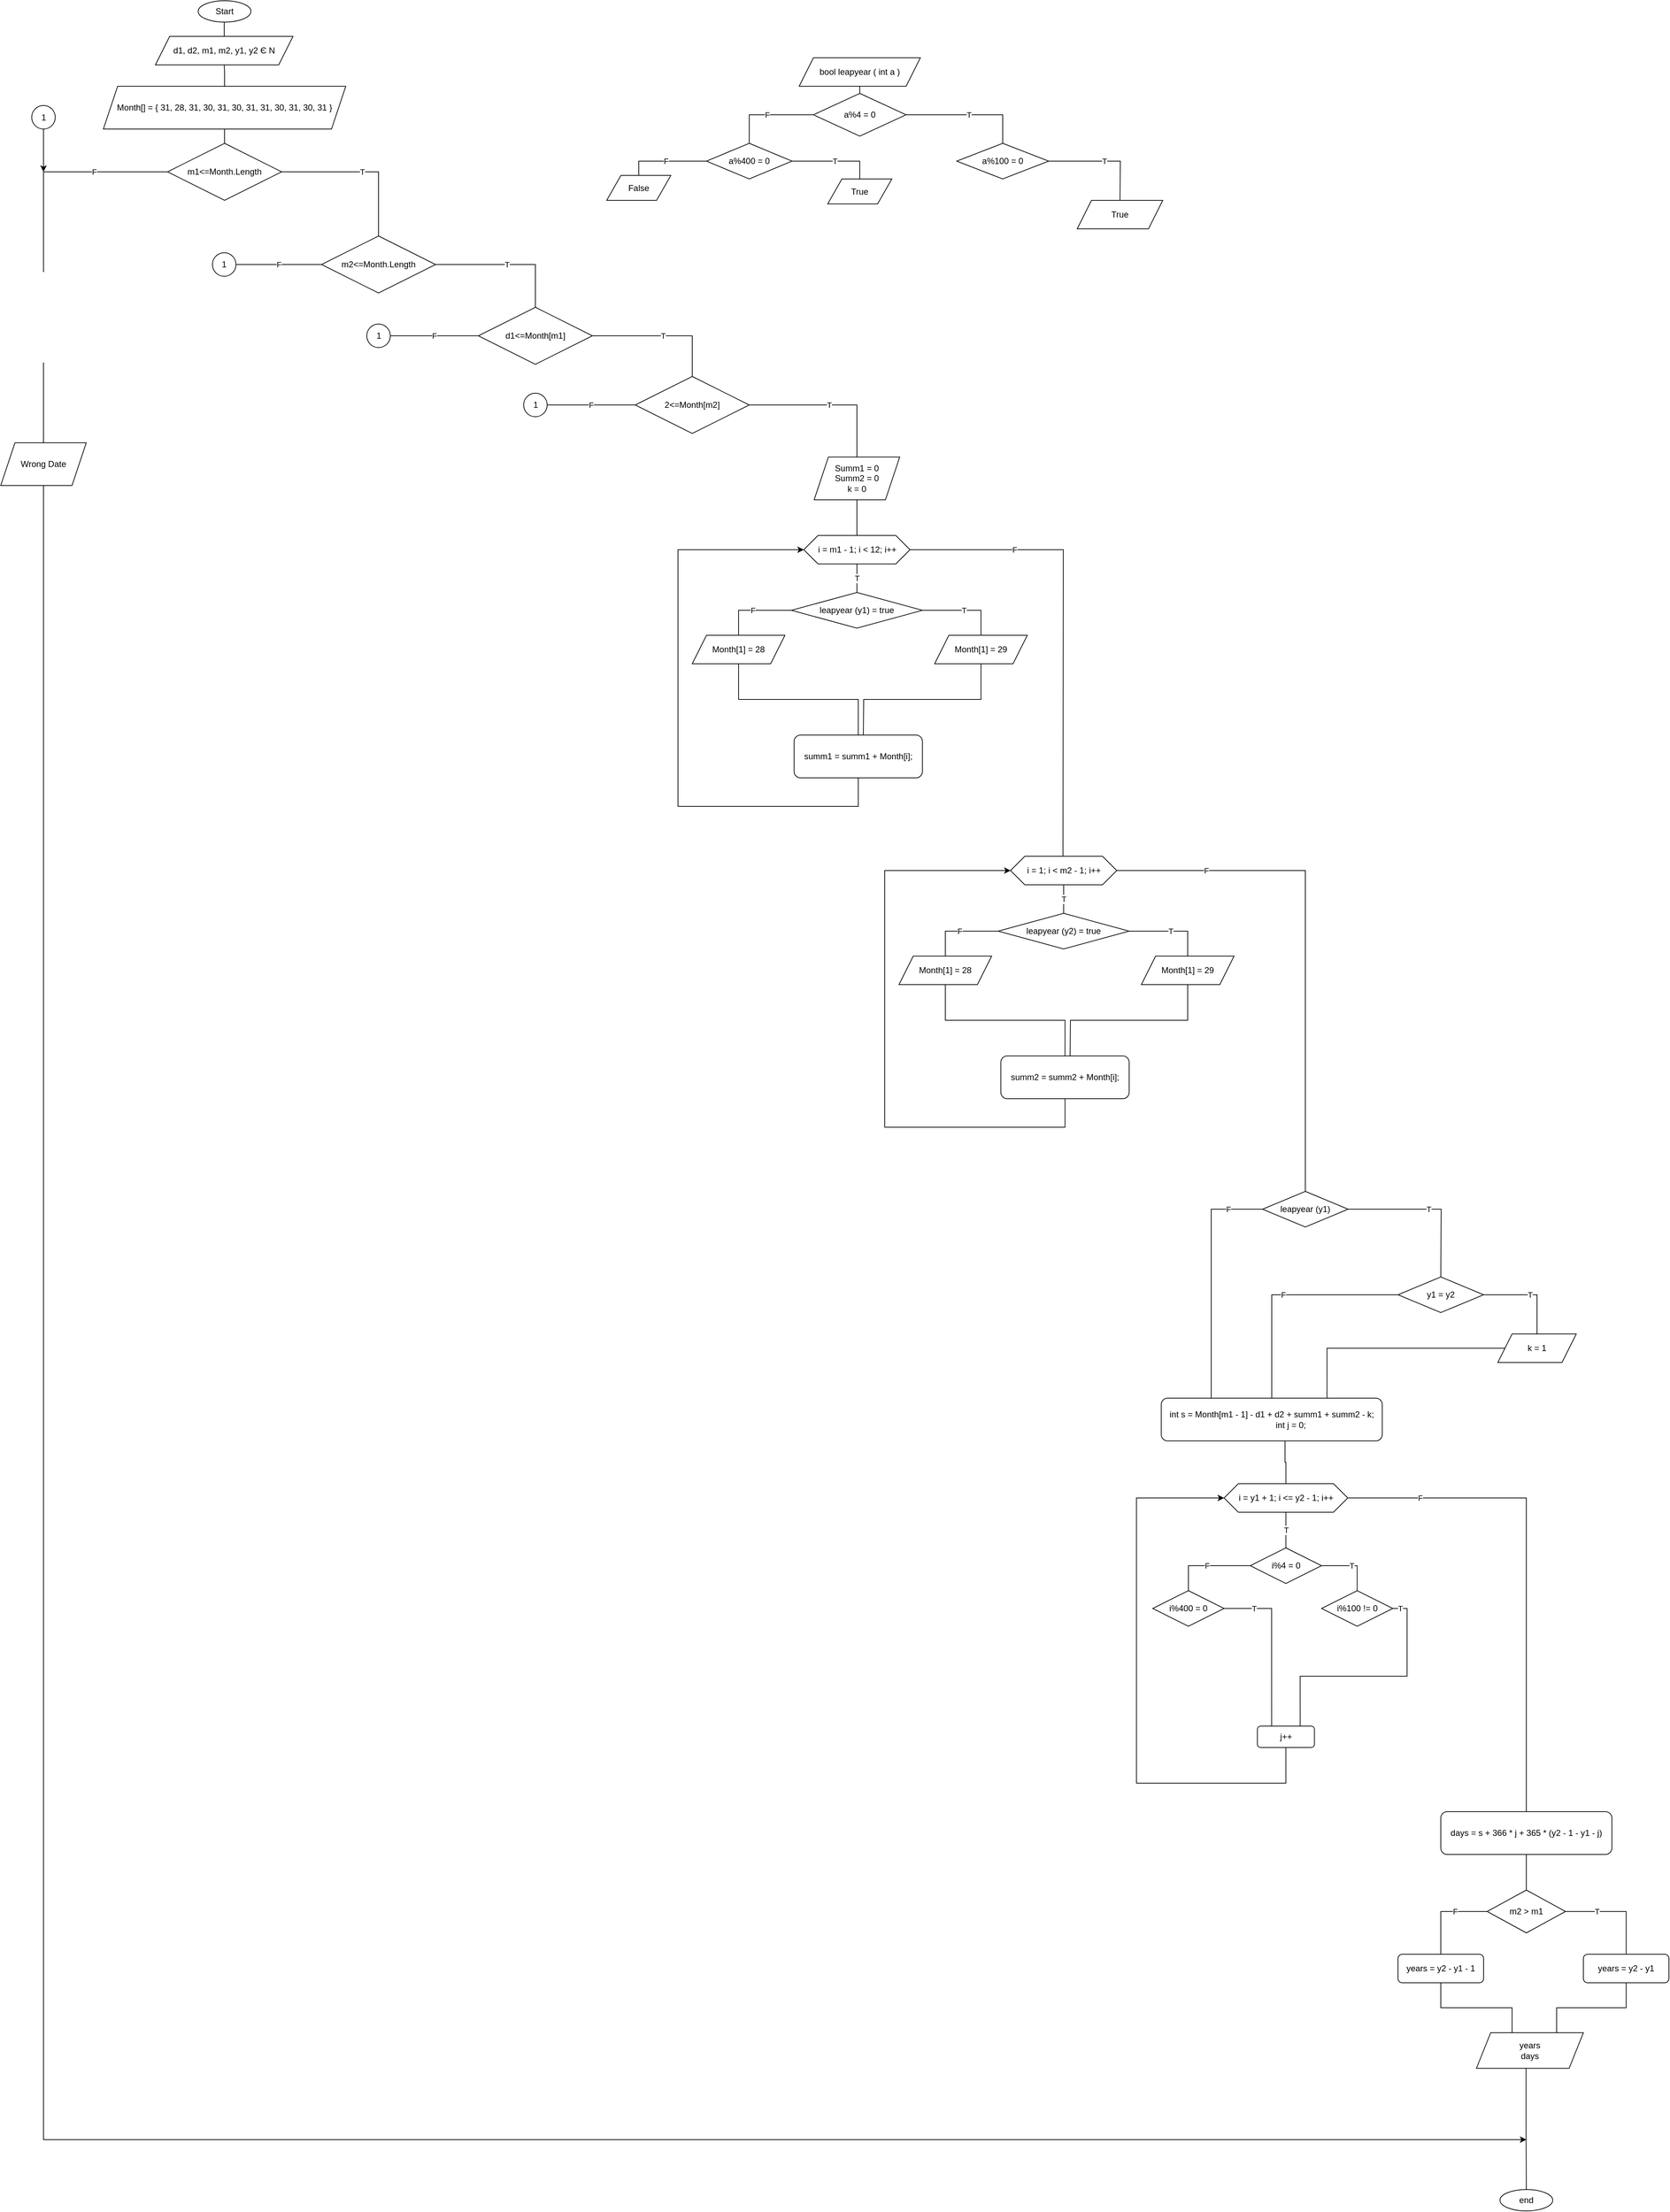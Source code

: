 <mxfile version="15.4.0" type="device"><diagram id="l_cbACtHor78hM2P5xJB" name="Страница 1"><mxGraphModel dx="1162" dy="3092" grid="1" gridSize="10" guides="1" tooltips="1" connect="1" arrows="1" fold="1" page="1" pageScale="1" pageWidth="827" pageHeight="1169" math="0" shadow="0"><root><mxCell id="0"/><mxCell id="1" parent="0"/><mxCell id="GKApyLJBJ1I1U3vMZqtZ-1" value="Start" style="ellipse;whiteSpace=wrap;html=1;" vertex="1" parent="1"><mxGeometry x="377" y="-2320" width="74" height="30" as="geometry"/></mxCell><mxCell id="GKApyLJBJ1I1U3vMZqtZ-3" value="" style="edgeStyle=orthogonalEdgeStyle;rounded=0;orthogonalLoop=1;jettySize=auto;html=1;endArrow=none;endFill=0;" edge="1" parent="1" source="GKApyLJBJ1I1U3vMZqtZ-2" target="GKApyLJBJ1I1U3vMZqtZ-1"><mxGeometry relative="1" as="geometry"/></mxCell><mxCell id="GKApyLJBJ1I1U3vMZqtZ-2" value="d1, d2, m1, m2, y1, y2 Є N" style="shape=parallelogram;perimeter=parallelogramPerimeter;whiteSpace=wrap;html=1;fixedSize=1;" vertex="1" parent="1"><mxGeometry x="317" y="-2270" width="193" height="40" as="geometry"/></mxCell><mxCell id="GKApyLJBJ1I1U3vMZqtZ-6" value="" style="edgeStyle=orthogonalEdgeStyle;rounded=0;orthogonalLoop=1;jettySize=auto;html=1;endArrow=none;endFill=0;" edge="1" parent="1" source="GKApyLJBJ1I1U3vMZqtZ-4" target="GKApyLJBJ1I1U3vMZqtZ-2"><mxGeometry relative="1" as="geometry"/></mxCell><mxCell id="GKApyLJBJ1I1U3vMZqtZ-15" value="" style="edgeStyle=orthogonalEdgeStyle;rounded=0;orthogonalLoop=1;jettySize=auto;html=1;endArrow=none;endFill=0;" edge="1" parent="1" source="GKApyLJBJ1I1U3vMZqtZ-4" target="GKApyLJBJ1I1U3vMZqtZ-7"><mxGeometry relative="1" as="geometry"/></mxCell><mxCell id="GKApyLJBJ1I1U3vMZqtZ-4" value="Month[] = {&amp;nbsp;31, 28, 31, 30, 31, 30, 31, 31, 30, 31, 30, 31 }" style="shape=parallelogram;perimeter=parallelogramPerimeter;whiteSpace=wrap;html=1;fixedSize=1;" vertex="1" parent="1"><mxGeometry x="244" y="-2200" width="340" height="60" as="geometry"/></mxCell><mxCell id="GKApyLJBJ1I1U3vMZqtZ-11" value="T" style="edgeStyle=orthogonalEdgeStyle;rounded=0;orthogonalLoop=1;jettySize=auto;html=1;entryX=0.5;entryY=0;entryDx=0;entryDy=0;endArrow=none;endFill=0;" edge="1" parent="1" source="GKApyLJBJ1I1U3vMZqtZ-7" target="GKApyLJBJ1I1U3vMZqtZ-8"><mxGeometry relative="1" as="geometry"/></mxCell><mxCell id="GKApyLJBJ1I1U3vMZqtZ-20" value="F" style="edgeStyle=orthogonalEdgeStyle;rounded=0;orthogonalLoop=1;jettySize=auto;html=1;entryX=0.5;entryY=0;entryDx=0;entryDy=0;endArrow=none;endFill=0;" edge="1" parent="1" source="GKApyLJBJ1I1U3vMZqtZ-7" target="GKApyLJBJ1I1U3vMZqtZ-14"><mxGeometry x="-0.625" relative="1" as="geometry"><mxPoint x="1" as="offset"/></mxGeometry></mxCell><mxCell id="GKApyLJBJ1I1U3vMZqtZ-7" value="m1&amp;lt;=Month.Length" style="rhombus;whiteSpace=wrap;html=1;" vertex="1" parent="1"><mxGeometry x="334" y="-2120" width="160" height="80" as="geometry"/></mxCell><mxCell id="GKApyLJBJ1I1U3vMZqtZ-12" value="T" style="edgeStyle=orthogonalEdgeStyle;rounded=0;orthogonalLoop=1;jettySize=auto;html=1;entryX=0.5;entryY=0;entryDx=0;entryDy=0;endArrow=none;endFill=0;" edge="1" parent="1" source="GKApyLJBJ1I1U3vMZqtZ-8" target="GKApyLJBJ1I1U3vMZqtZ-9"><mxGeometry relative="1" as="geometry"/></mxCell><mxCell id="GKApyLJBJ1I1U3vMZqtZ-30" value="F" style="edgeStyle=orthogonalEdgeStyle;rounded=0;orthogonalLoop=1;jettySize=auto;html=1;entryX=1;entryY=0.5;entryDx=0;entryDy=0;endArrow=none;endFill=0;" edge="1" parent="1" source="GKApyLJBJ1I1U3vMZqtZ-8" target="GKApyLJBJ1I1U3vMZqtZ-25"><mxGeometry relative="1" as="geometry"/></mxCell><mxCell id="GKApyLJBJ1I1U3vMZqtZ-8" value="m2&lt;=Month.Length" style="rhombus;whiteSpace=wrap;html=1;" vertex="1" parent="1"><mxGeometry x="550" y="-1990" width="160" height="80" as="geometry"/></mxCell><mxCell id="GKApyLJBJ1I1U3vMZqtZ-13" value="T" style="edgeStyle=orthogonalEdgeStyle;rounded=0;orthogonalLoop=1;jettySize=auto;html=1;entryX=0.5;entryY=0;entryDx=0;entryDy=0;endArrow=none;endFill=0;" edge="1" parent="1" source="GKApyLJBJ1I1U3vMZqtZ-9" target="GKApyLJBJ1I1U3vMZqtZ-10"><mxGeometry relative="1" as="geometry"/></mxCell><mxCell id="GKApyLJBJ1I1U3vMZqtZ-32" value="F" style="edgeStyle=orthogonalEdgeStyle;rounded=0;orthogonalLoop=1;jettySize=auto;html=1;entryX=1;entryY=0.5;entryDx=0;entryDy=0;endArrow=none;endFill=0;" edge="1" parent="1" source="GKApyLJBJ1I1U3vMZqtZ-9" target="GKApyLJBJ1I1U3vMZqtZ-26"><mxGeometry relative="1" as="geometry"/></mxCell><mxCell id="GKApyLJBJ1I1U3vMZqtZ-9" value="d1&amp;lt;=Month[m1]" style="rhombus;whiteSpace=wrap;html=1;" vertex="1" parent="1"><mxGeometry x="770" y="-1890" width="160" height="80" as="geometry"/></mxCell><mxCell id="GKApyLJBJ1I1U3vMZqtZ-31" value="F" style="edgeStyle=orthogonalEdgeStyle;rounded=0;orthogonalLoop=1;jettySize=auto;html=1;entryX=1;entryY=0.5;entryDx=0;entryDy=0;endArrow=none;endFill=0;" edge="1" parent="1" source="GKApyLJBJ1I1U3vMZqtZ-10" target="GKApyLJBJ1I1U3vMZqtZ-27"><mxGeometry relative="1" as="geometry"/></mxCell><mxCell id="GKApyLJBJ1I1U3vMZqtZ-49" value="T" style="edgeStyle=orthogonalEdgeStyle;rounded=0;orthogonalLoop=1;jettySize=auto;html=1;entryX=0.5;entryY=0;entryDx=0;entryDy=0;endArrow=none;endFill=0;" edge="1" parent="1" source="GKApyLJBJ1I1U3vMZqtZ-10" target="GKApyLJBJ1I1U3vMZqtZ-48"><mxGeometry relative="1" as="geometry"/></mxCell><mxCell id="GKApyLJBJ1I1U3vMZqtZ-10" value="2&amp;lt;=Month[m2]" style="rhombus;whiteSpace=wrap;html=1;" vertex="1" parent="1"><mxGeometry x="990" y="-1793" width="160" height="80" as="geometry"/></mxCell><mxCell id="GKApyLJBJ1I1U3vMZqtZ-168" style="edgeStyle=orthogonalEdgeStyle;rounded=0;orthogonalLoop=1;jettySize=auto;html=1;endArrow=classic;endFill=1;exitX=0.5;exitY=1;exitDx=0;exitDy=0;" edge="1" parent="1" source="GKApyLJBJ1I1U3vMZqtZ-14"><mxGeometry relative="1" as="geometry"><mxPoint x="2240" y="680" as="targetPoint"/><Array as="points"><mxPoint x="160" y="680"/></Array></mxGeometry></mxCell><mxCell id="GKApyLJBJ1I1U3vMZqtZ-14" value="Wrong Date" style="shape=parallelogram;perimeter=parallelogramPerimeter;whiteSpace=wrap;html=1;fixedSize=1;" vertex="1" parent="1"><mxGeometry x="100" y="-1700" width="120" height="60" as="geometry"/></mxCell><mxCell id="GKApyLJBJ1I1U3vMZqtZ-24" style="edgeStyle=orthogonalEdgeStyle;rounded=0;orthogonalLoop=1;jettySize=auto;html=1;endArrow=classic;endFill=1;" edge="1" parent="1" source="GKApyLJBJ1I1U3vMZqtZ-19"><mxGeometry relative="1" as="geometry"><mxPoint x="160" y="-2080" as="targetPoint"/></mxGeometry></mxCell><mxCell id="GKApyLJBJ1I1U3vMZqtZ-19" value="1" style="ellipse;whiteSpace=wrap;html=1;aspect=fixed;" vertex="1" parent="1"><mxGeometry x="143.5" y="-2173" width="33" height="33" as="geometry"/></mxCell><mxCell id="GKApyLJBJ1I1U3vMZqtZ-25" value="1" style="ellipse;whiteSpace=wrap;html=1;aspect=fixed;" vertex="1" parent="1"><mxGeometry x="397" y="-1966.5" width="33" height="33" as="geometry"/></mxCell><mxCell id="GKApyLJBJ1I1U3vMZqtZ-26" value="1" style="ellipse;whiteSpace=wrap;html=1;aspect=fixed;" vertex="1" parent="1"><mxGeometry x="613.5" y="-1866.5" width="33" height="33" as="geometry"/></mxCell><mxCell id="GKApyLJBJ1I1U3vMZqtZ-27" value="1" style="ellipse;whiteSpace=wrap;html=1;aspect=fixed;" vertex="1" parent="1"><mxGeometry x="833.5" y="-1769.5" width="33" height="33" as="geometry"/></mxCell><mxCell id="GKApyLJBJ1I1U3vMZqtZ-47" value="" style="edgeStyle=orthogonalEdgeStyle;rounded=0;orthogonalLoop=1;jettySize=auto;html=1;endArrow=none;endFill=0;" edge="1" parent="1" source="GKApyLJBJ1I1U3vMZqtZ-34" target="GKApyLJBJ1I1U3vMZqtZ-35"><mxGeometry relative="1" as="geometry"/></mxCell><mxCell id="GKApyLJBJ1I1U3vMZqtZ-34" value="bool leapyear ( int a )" style="shape=parallelogram;perimeter=parallelogramPerimeter;whiteSpace=wrap;html=1;fixedSize=1;" vertex="1" parent="1"><mxGeometry x="1220" y="-2240" width="170" height="40" as="geometry"/></mxCell><mxCell id="GKApyLJBJ1I1U3vMZqtZ-36" value="T" style="edgeStyle=orthogonalEdgeStyle;rounded=0;orthogonalLoop=1;jettySize=auto;html=1;endArrow=none;endFill=0;" edge="1" parent="1" source="GKApyLJBJ1I1U3vMZqtZ-35" target="GKApyLJBJ1I1U3vMZqtZ-37"><mxGeometry relative="1" as="geometry"><mxPoint x="1500" y="-2160" as="targetPoint"/></mxGeometry></mxCell><mxCell id="GKApyLJBJ1I1U3vMZqtZ-42" value="F" style="edgeStyle=orthogonalEdgeStyle;rounded=0;orthogonalLoop=1;jettySize=auto;html=1;entryX=0.5;entryY=0;entryDx=0;entryDy=0;endArrow=none;endFill=0;" edge="1" parent="1" source="GKApyLJBJ1I1U3vMZqtZ-35" target="GKApyLJBJ1I1U3vMZqtZ-41"><mxGeometry relative="1" as="geometry"/></mxCell><mxCell id="GKApyLJBJ1I1U3vMZqtZ-35" value="a%4 = 0" style="rhombus;whiteSpace=wrap;html=1;" vertex="1" parent="1"><mxGeometry x="1240" y="-2190" width="130" height="60" as="geometry"/></mxCell><mxCell id="GKApyLJBJ1I1U3vMZqtZ-38" value="T" style="edgeStyle=orthogonalEdgeStyle;rounded=0;orthogonalLoop=1;jettySize=auto;html=1;endArrow=none;endFill=0;" edge="1" parent="1" source="GKApyLJBJ1I1U3vMZqtZ-37"><mxGeometry relative="1" as="geometry"><mxPoint x="1670" y="-2040" as="targetPoint"/></mxGeometry></mxCell><mxCell id="GKApyLJBJ1I1U3vMZqtZ-37" value="a%100 = 0" style="rhombus;whiteSpace=wrap;html=1;" vertex="1" parent="1"><mxGeometry x="1441" y="-2120" width="129" height="50" as="geometry"/></mxCell><mxCell id="GKApyLJBJ1I1U3vMZqtZ-40" value="True" style="shape=parallelogram;perimeter=parallelogramPerimeter;whiteSpace=wrap;html=1;fixedSize=1;" vertex="1" parent="1"><mxGeometry x="1610" y="-2040" width="120" height="40" as="geometry"/></mxCell><mxCell id="GKApyLJBJ1I1U3vMZqtZ-43" value="T" style="edgeStyle=orthogonalEdgeStyle;rounded=0;orthogonalLoop=1;jettySize=auto;html=1;endArrow=none;endFill=0;" edge="1" parent="1" source="GKApyLJBJ1I1U3vMZqtZ-41" target="GKApyLJBJ1I1U3vMZqtZ-44"><mxGeometry relative="1" as="geometry"><mxPoint x="1310" y="-2095" as="targetPoint"/><Array as="points"><mxPoint x="1305" y="-2095"/></Array></mxGeometry></mxCell><mxCell id="GKApyLJBJ1I1U3vMZqtZ-46" value="F" style="edgeStyle=orthogonalEdgeStyle;rounded=0;orthogonalLoop=1;jettySize=auto;html=1;entryX=0.5;entryY=0;entryDx=0;entryDy=0;endArrow=none;endFill=0;" edge="1" parent="1" source="GKApyLJBJ1I1U3vMZqtZ-41" target="GKApyLJBJ1I1U3vMZqtZ-45"><mxGeometry relative="1" as="geometry"/></mxCell><mxCell id="GKApyLJBJ1I1U3vMZqtZ-41" value="a%400 = 0" style="rhombus;whiteSpace=wrap;html=1;" vertex="1" parent="1"><mxGeometry x="1090" y="-2120" width="120" height="50" as="geometry"/></mxCell><mxCell id="GKApyLJBJ1I1U3vMZqtZ-44" value="True" style="shape=parallelogram;perimeter=parallelogramPerimeter;whiteSpace=wrap;html=1;fixedSize=1;" vertex="1" parent="1"><mxGeometry x="1260" y="-2070" width="90" height="35" as="geometry"/></mxCell><mxCell id="GKApyLJBJ1I1U3vMZqtZ-45" value="False" style="shape=parallelogram;perimeter=parallelogramPerimeter;whiteSpace=wrap;html=1;fixedSize=1;" vertex="1" parent="1"><mxGeometry x="950" y="-2075" width="90" height="35" as="geometry"/></mxCell><mxCell id="GKApyLJBJ1I1U3vMZqtZ-51" value="" style="edgeStyle=orthogonalEdgeStyle;rounded=0;orthogonalLoop=1;jettySize=auto;html=1;endArrow=none;endFill=0;" edge="1" parent="1" source="GKApyLJBJ1I1U3vMZqtZ-48" target="GKApyLJBJ1I1U3vMZqtZ-50"><mxGeometry relative="1" as="geometry"/></mxCell><mxCell id="GKApyLJBJ1I1U3vMZqtZ-48" value="Summ1 = 0&lt;br&gt;Summ2 = 0&lt;br&gt;k = 0" style="shape=parallelogram;perimeter=parallelogramPerimeter;whiteSpace=wrap;html=1;fixedSize=1;" vertex="1" parent="1"><mxGeometry x="1241" y="-1680" width="120" height="60" as="geometry"/></mxCell><mxCell id="GKApyLJBJ1I1U3vMZqtZ-53" value="T" style="edgeStyle=orthogonalEdgeStyle;rounded=0;orthogonalLoop=1;jettySize=auto;html=1;endArrow=none;endFill=0;" edge="1" parent="1" source="GKApyLJBJ1I1U3vMZqtZ-50" target="GKApyLJBJ1I1U3vMZqtZ-52"><mxGeometry relative="1" as="geometry"/></mxCell><mxCell id="GKApyLJBJ1I1U3vMZqtZ-63" value="F" style="edgeStyle=orthogonalEdgeStyle;rounded=0;orthogonalLoop=1;jettySize=auto;html=1;endArrow=none;endFill=0;" edge="1" parent="1" source="GKApyLJBJ1I1U3vMZqtZ-50"><mxGeometry x="-0.558" relative="1" as="geometry"><mxPoint x="1590" y="-1110" as="targetPoint"/><mxPoint x="1" as="offset"/></mxGeometry></mxCell><mxCell id="GKApyLJBJ1I1U3vMZqtZ-50" value="i = m1 - 1; i &amp;lt; 12; i++" style="shape=hexagon;perimeter=hexagonPerimeter2;whiteSpace=wrap;html=1;fixedSize=1;" vertex="1" parent="1"><mxGeometry x="1226.5" y="-1570" width="149" height="40" as="geometry"/></mxCell><mxCell id="GKApyLJBJ1I1U3vMZqtZ-55" value="T" style="edgeStyle=orthogonalEdgeStyle;rounded=0;orthogonalLoop=1;jettySize=auto;html=1;entryX=0.5;entryY=0;entryDx=0;entryDy=0;endArrow=none;endFill=0;" edge="1" parent="1" source="GKApyLJBJ1I1U3vMZqtZ-52" target="GKApyLJBJ1I1U3vMZqtZ-54"><mxGeometry relative="1" as="geometry"/></mxCell><mxCell id="GKApyLJBJ1I1U3vMZqtZ-57" value="F" style="edgeStyle=orthogonalEdgeStyle;rounded=0;orthogonalLoop=1;jettySize=auto;html=1;entryX=0.5;entryY=0;entryDx=0;entryDy=0;endArrow=none;endFill=0;" edge="1" parent="1" source="GKApyLJBJ1I1U3vMZqtZ-52" target="GKApyLJBJ1I1U3vMZqtZ-56"><mxGeometry relative="1" as="geometry"/></mxCell><mxCell id="GKApyLJBJ1I1U3vMZqtZ-52" value="leapyear (y1) = true" style="rhombus;whiteSpace=wrap;html=1;" vertex="1" parent="1"><mxGeometry x="1209.12" y="-1490" width="183.75" height="50" as="geometry"/></mxCell><mxCell id="GKApyLJBJ1I1U3vMZqtZ-60" style="edgeStyle=orthogonalEdgeStyle;rounded=0;orthogonalLoop=1;jettySize=auto;html=1;endArrow=none;endFill=0;exitX=0.5;exitY=1;exitDx=0;exitDy=0;" edge="1" parent="1" source="GKApyLJBJ1I1U3vMZqtZ-54"><mxGeometry relative="1" as="geometry"><mxPoint x="1310" y="-1290" as="targetPoint"/></mxGeometry></mxCell><mxCell id="GKApyLJBJ1I1U3vMZqtZ-54" value="Month[1] = 29" style="shape=parallelogram;perimeter=parallelogramPerimeter;whiteSpace=wrap;html=1;fixedSize=1;" vertex="1" parent="1"><mxGeometry x="1410" y="-1430" width="130" height="40" as="geometry"/></mxCell><mxCell id="GKApyLJBJ1I1U3vMZqtZ-59" style="edgeStyle=orthogonalEdgeStyle;rounded=0;orthogonalLoop=1;jettySize=auto;html=1;entryX=0.5;entryY=0;entryDx=0;entryDy=0;endArrow=none;endFill=0;exitX=0.5;exitY=1;exitDx=0;exitDy=0;" edge="1" parent="1" source="GKApyLJBJ1I1U3vMZqtZ-56" target="GKApyLJBJ1I1U3vMZqtZ-58"><mxGeometry relative="1" as="geometry"/></mxCell><mxCell id="GKApyLJBJ1I1U3vMZqtZ-56" value="Month[1] = 28" style="shape=parallelogram;perimeter=parallelogramPerimeter;whiteSpace=wrap;html=1;fixedSize=1;" vertex="1" parent="1"><mxGeometry x="1070" y="-1430" width="130" height="40" as="geometry"/></mxCell><mxCell id="GKApyLJBJ1I1U3vMZqtZ-62" style="edgeStyle=orthogonalEdgeStyle;rounded=0;orthogonalLoop=1;jettySize=auto;html=1;entryX=0;entryY=0.5;entryDx=0;entryDy=0;endArrow=classic;endFill=1;" edge="1" parent="1" source="GKApyLJBJ1I1U3vMZqtZ-58" target="GKApyLJBJ1I1U3vMZqtZ-50"><mxGeometry relative="1" as="geometry"><Array as="points"><mxPoint x="1303" y="-1190"/><mxPoint x="1050" y="-1190"/><mxPoint x="1050" y="-1550"/></Array></mxGeometry></mxCell><mxCell id="GKApyLJBJ1I1U3vMZqtZ-58" value="summ1 = summ1 + Month[i];" style="rounded=1;whiteSpace=wrap;html=1;" vertex="1" parent="1"><mxGeometry x="1212.87" y="-1290" width="180" height="60" as="geometry"/></mxCell><mxCell id="GKApyLJBJ1I1U3vMZqtZ-64" value="T" style="edgeStyle=orthogonalEdgeStyle;rounded=0;orthogonalLoop=1;jettySize=auto;html=1;endArrow=none;endFill=0;" edge="1" parent="1" source="GKApyLJBJ1I1U3vMZqtZ-65" target="GKApyLJBJ1I1U3vMZqtZ-68"><mxGeometry relative="1" as="geometry"/></mxCell><mxCell id="GKApyLJBJ1I1U3vMZqtZ-75" value="F" style="edgeStyle=orthogonalEdgeStyle;rounded=0;orthogonalLoop=1;jettySize=auto;html=1;endArrow=none;endFill=0;" edge="1" parent="1" source="GKApyLJBJ1I1U3vMZqtZ-65" target="GKApyLJBJ1I1U3vMZqtZ-76"><mxGeometry x="-0.651" relative="1" as="geometry"><mxPoint x="1860" y="-1100" as="targetPoint"/><mxPoint x="1" as="offset"/></mxGeometry></mxCell><mxCell id="GKApyLJBJ1I1U3vMZqtZ-65" value="i = 1; i &amp;lt; m2 - 1; i++" style="shape=hexagon;perimeter=hexagonPerimeter2;whiteSpace=wrap;html=1;fixedSize=1;" vertex="1" parent="1"><mxGeometry x="1516.5" y="-1120" width="149" height="40" as="geometry"/></mxCell><mxCell id="GKApyLJBJ1I1U3vMZqtZ-66" value="T" style="edgeStyle=orthogonalEdgeStyle;rounded=0;orthogonalLoop=1;jettySize=auto;html=1;entryX=0.5;entryY=0;entryDx=0;entryDy=0;endArrow=none;endFill=0;" edge="1" parent="1" source="GKApyLJBJ1I1U3vMZqtZ-68" target="GKApyLJBJ1I1U3vMZqtZ-70"><mxGeometry relative="1" as="geometry"/></mxCell><mxCell id="GKApyLJBJ1I1U3vMZqtZ-67" value="F" style="edgeStyle=orthogonalEdgeStyle;rounded=0;orthogonalLoop=1;jettySize=auto;html=1;entryX=0.5;entryY=0;entryDx=0;entryDy=0;endArrow=none;endFill=0;" edge="1" parent="1" source="GKApyLJBJ1I1U3vMZqtZ-68" target="GKApyLJBJ1I1U3vMZqtZ-72"><mxGeometry relative="1" as="geometry"/></mxCell><mxCell id="GKApyLJBJ1I1U3vMZqtZ-68" value="leapyear (y2) = true" style="rhombus;whiteSpace=wrap;html=1;" vertex="1" parent="1"><mxGeometry x="1499.12" y="-1040" width="183.75" height="50" as="geometry"/></mxCell><mxCell id="GKApyLJBJ1I1U3vMZqtZ-69" style="edgeStyle=orthogonalEdgeStyle;rounded=0;orthogonalLoop=1;jettySize=auto;html=1;endArrow=none;endFill=0;exitX=0.5;exitY=1;exitDx=0;exitDy=0;" edge="1" parent="1" source="GKApyLJBJ1I1U3vMZqtZ-70"><mxGeometry relative="1" as="geometry"><mxPoint x="1600" y="-840" as="targetPoint"/></mxGeometry></mxCell><mxCell id="GKApyLJBJ1I1U3vMZqtZ-70" value="Month[1] = 29" style="shape=parallelogram;perimeter=parallelogramPerimeter;whiteSpace=wrap;html=1;fixedSize=1;" vertex="1" parent="1"><mxGeometry x="1700" y="-980" width="130" height="40" as="geometry"/></mxCell><mxCell id="GKApyLJBJ1I1U3vMZqtZ-71" style="edgeStyle=orthogonalEdgeStyle;rounded=0;orthogonalLoop=1;jettySize=auto;html=1;entryX=0.5;entryY=0;entryDx=0;entryDy=0;endArrow=none;endFill=0;exitX=0.5;exitY=1;exitDx=0;exitDy=0;" edge="1" parent="1" source="GKApyLJBJ1I1U3vMZqtZ-72" target="GKApyLJBJ1I1U3vMZqtZ-74"><mxGeometry relative="1" as="geometry"/></mxCell><mxCell id="GKApyLJBJ1I1U3vMZqtZ-72" value="Month[1] = 28" style="shape=parallelogram;perimeter=parallelogramPerimeter;whiteSpace=wrap;html=1;fixedSize=1;" vertex="1" parent="1"><mxGeometry x="1360" y="-980" width="130" height="40" as="geometry"/></mxCell><mxCell id="GKApyLJBJ1I1U3vMZqtZ-73" style="edgeStyle=orthogonalEdgeStyle;rounded=0;orthogonalLoop=1;jettySize=auto;html=1;entryX=0;entryY=0.5;entryDx=0;entryDy=0;endArrow=classic;endFill=1;" edge="1" parent="1" source="GKApyLJBJ1I1U3vMZqtZ-74" target="GKApyLJBJ1I1U3vMZqtZ-65"><mxGeometry relative="1" as="geometry"><Array as="points"><mxPoint x="1593" y="-740"/><mxPoint x="1340" y="-740"/><mxPoint x="1340" y="-1100"/></Array></mxGeometry></mxCell><mxCell id="GKApyLJBJ1I1U3vMZqtZ-74" value="summ2 = summ2 + Month[i];" style="rounded=1;whiteSpace=wrap;html=1;" vertex="1" parent="1"><mxGeometry x="1502.87" y="-840" width="180" height="60" as="geometry"/></mxCell><mxCell id="GKApyLJBJ1I1U3vMZqtZ-77" value="T" style="edgeStyle=orthogonalEdgeStyle;rounded=0;orthogonalLoop=1;jettySize=auto;html=1;endArrow=none;endFill=0;" edge="1" parent="1" source="GKApyLJBJ1I1U3vMZqtZ-76"><mxGeometry relative="1" as="geometry"><mxPoint x="2120" y="-530" as="targetPoint"/></mxGeometry></mxCell><mxCell id="GKApyLJBJ1I1U3vMZqtZ-84" value="F" style="edgeStyle=orthogonalEdgeStyle;rounded=0;orthogonalLoop=1;jettySize=auto;html=1;entryX=0.25;entryY=0;entryDx=0;entryDy=0;endArrow=none;endFill=0;" edge="1" parent="1" source="GKApyLJBJ1I1U3vMZqtZ-76" target="GKApyLJBJ1I1U3vMZqtZ-83"><mxGeometry x="-0.722" relative="1" as="geometry"><Array as="points"><mxPoint x="1798" y="-625"/></Array><mxPoint as="offset"/></mxGeometry></mxCell><mxCell id="GKApyLJBJ1I1U3vMZqtZ-76" value="leapyear (y1)" style="rhombus;whiteSpace=wrap;html=1;" vertex="1" parent="1"><mxGeometry x="1870" y="-650" width="120" height="50" as="geometry"/></mxCell><mxCell id="GKApyLJBJ1I1U3vMZqtZ-80" value="T" style="edgeStyle=orthogonalEdgeStyle;rounded=0;orthogonalLoop=1;jettySize=auto;html=1;endArrow=none;endFill=0;" edge="1" parent="1" source="GKApyLJBJ1I1U3vMZqtZ-78" target="GKApyLJBJ1I1U3vMZqtZ-82"><mxGeometry relative="1" as="geometry"><mxPoint x="2310" y="-450" as="targetPoint"/></mxGeometry></mxCell><mxCell id="GKApyLJBJ1I1U3vMZqtZ-85" value="F" style="edgeStyle=orthogonalEdgeStyle;rounded=0;orthogonalLoop=1;jettySize=auto;html=1;entryX=0.5;entryY=0;entryDx=0;entryDy=0;endArrow=none;endFill=0;" edge="1" parent="1" source="GKApyLJBJ1I1U3vMZqtZ-78" target="GKApyLJBJ1I1U3vMZqtZ-83"><mxGeometry relative="1" as="geometry"/></mxCell><mxCell id="GKApyLJBJ1I1U3vMZqtZ-78" value="y1 = y2" style="rhombus;whiteSpace=wrap;html=1;" vertex="1" parent="1"><mxGeometry x="2060" y="-530" width="120" height="50" as="geometry"/></mxCell><mxCell id="GKApyLJBJ1I1U3vMZqtZ-86" style="edgeStyle=orthogonalEdgeStyle;rounded=0;orthogonalLoop=1;jettySize=auto;html=1;entryX=0.75;entryY=0;entryDx=0;entryDy=0;endArrow=none;endFill=0;" edge="1" parent="1" source="GKApyLJBJ1I1U3vMZqtZ-82" target="GKApyLJBJ1I1U3vMZqtZ-83"><mxGeometry relative="1" as="geometry"/></mxCell><mxCell id="GKApyLJBJ1I1U3vMZqtZ-82" value="k = 1" style="shape=parallelogram;perimeter=parallelogramPerimeter;whiteSpace=wrap;html=1;fixedSize=1;" vertex="1" parent="1"><mxGeometry x="2200" y="-450" width="110" height="40" as="geometry"/></mxCell><mxCell id="GKApyLJBJ1I1U3vMZqtZ-151" value="" style="edgeStyle=orthogonalEdgeStyle;rounded=0;orthogonalLoop=1;jettySize=auto;html=1;endArrow=none;endFill=0;exitX=0.56;exitY=0.998;exitDx=0;exitDy=0;exitPerimeter=0;" edge="1" parent="1" source="GKApyLJBJ1I1U3vMZqtZ-83" target="GKApyLJBJ1I1U3vMZqtZ-121"><mxGeometry relative="1" as="geometry"/></mxCell><mxCell id="GKApyLJBJ1I1U3vMZqtZ-83" value="&lt;div&gt;int s = Month[m1 - 1] - d1 + d2 + summ1 + summ2 - k;&lt;/div&gt;&lt;div&gt;&amp;nbsp; &amp;nbsp; &amp;nbsp; &amp;nbsp; &amp;nbsp; &amp;nbsp; &amp;nbsp; &amp;nbsp; int j = 0;&lt;/div&gt;" style="rounded=1;whiteSpace=wrap;html=1;" vertex="1" parent="1"><mxGeometry x="1727.87" y="-360" width="310" height="60" as="geometry"/></mxCell><mxCell id="GKApyLJBJ1I1U3vMZqtZ-153" value="F" style="edgeStyle=orthogonalEdgeStyle;rounded=0;orthogonalLoop=1;jettySize=auto;html=1;entryX=0.5;entryY=0;entryDx=0;entryDy=0;endArrow=none;endFill=0;" edge="1" parent="1" source="GKApyLJBJ1I1U3vMZqtZ-121" target="GKApyLJBJ1I1U3vMZqtZ-152"><mxGeometry x="-0.709" relative="1" as="geometry"><mxPoint x="1" as="offset"/></mxGeometry></mxCell><mxCell id="GKApyLJBJ1I1U3vMZqtZ-121" value="i = y1 + 1; i &amp;lt;= y2 - 1; i++" style="shape=hexagon;perimeter=hexagonPerimeter2;whiteSpace=wrap;html=1;fixedSize=1;" vertex="1" parent="1"><mxGeometry x="1815.99" y="-240" width="173.5" height="40" as="geometry"/></mxCell><mxCell id="GKApyLJBJ1I1U3vMZqtZ-137" value="T" style="edgeStyle=orthogonalEdgeStyle;rounded=0;orthogonalLoop=1;jettySize=auto;html=1;endArrow=none;endFill=0;" edge="1" parent="1" source="GKApyLJBJ1I1U3vMZqtZ-135" target="GKApyLJBJ1I1U3vMZqtZ-121"><mxGeometry relative="1" as="geometry"/></mxCell><mxCell id="GKApyLJBJ1I1U3vMZqtZ-145" value="F" style="edgeStyle=orthogonalEdgeStyle;rounded=0;orthogonalLoop=1;jettySize=auto;html=1;entryX=0.5;entryY=0;entryDx=0;entryDy=0;endArrow=none;endFill=0;" edge="1" parent="1" source="GKApyLJBJ1I1U3vMZqtZ-135" target="GKApyLJBJ1I1U3vMZqtZ-143"><mxGeometry relative="1" as="geometry"/></mxCell><mxCell id="GKApyLJBJ1I1U3vMZqtZ-135" value="i%4 = 0" style="rhombus;whiteSpace=wrap;html=1;" vertex="1" parent="1"><mxGeometry x="1852.74" y="-150" width="100" height="50" as="geometry"/></mxCell><mxCell id="GKApyLJBJ1I1U3vMZqtZ-139" value="T" style="edgeStyle=orthogonalEdgeStyle;rounded=0;orthogonalLoop=1;jettySize=auto;html=1;entryX=1;entryY=0.5;entryDx=0;entryDy=0;endArrow=none;endFill=0;" edge="1" parent="1" source="GKApyLJBJ1I1U3vMZqtZ-138" target="GKApyLJBJ1I1U3vMZqtZ-135"><mxGeometry relative="1" as="geometry"/></mxCell><mxCell id="GKApyLJBJ1I1U3vMZqtZ-142" value="T" style="edgeStyle=orthogonalEdgeStyle;rounded=0;orthogonalLoop=1;jettySize=auto;html=1;endArrow=none;endFill=0;exitX=1;exitY=0.5;exitDx=0;exitDy=0;entryX=0.75;entryY=0;entryDx=0;entryDy=0;" edge="1" parent="1" source="GKApyLJBJ1I1U3vMZqtZ-138" target="GKApyLJBJ1I1U3vMZqtZ-140"><mxGeometry x="-0.938" relative="1" as="geometry"><mxPoint x="1913.12" y="90" as="targetPoint"/><mxPoint as="offset"/></mxGeometry></mxCell><mxCell id="GKApyLJBJ1I1U3vMZqtZ-138" value="i%100 != 0" style="rhombus;whiteSpace=wrap;html=1;" vertex="1" parent="1"><mxGeometry x="1952.74" y="-90" width="100" height="50" as="geometry"/></mxCell><mxCell id="GKApyLJBJ1I1U3vMZqtZ-150" style="edgeStyle=orthogonalEdgeStyle;rounded=0;orthogonalLoop=1;jettySize=auto;html=1;entryX=0;entryY=0.5;entryDx=0;entryDy=0;endArrow=classic;endFill=1;" edge="1" parent="1" source="GKApyLJBJ1I1U3vMZqtZ-140" target="GKApyLJBJ1I1U3vMZqtZ-121"><mxGeometry relative="1" as="geometry"><Array as="points"><mxPoint x="1903.12" y="180"/><mxPoint x="1693.12" y="180"/><mxPoint x="1693.12" y="-220"/></Array></mxGeometry></mxCell><mxCell id="GKApyLJBJ1I1U3vMZqtZ-140" value="j++" style="rounded=1;whiteSpace=wrap;html=1;" vertex="1" parent="1"><mxGeometry x="1862.74" y="100" width="80" height="30" as="geometry"/></mxCell><mxCell id="GKApyLJBJ1I1U3vMZqtZ-143" value="i%400 = 0" style="rhombus;whiteSpace=wrap;html=1;" vertex="1" parent="1"><mxGeometry x="1715.99" y="-90" width="100" height="50" as="geometry"/></mxCell><mxCell id="GKApyLJBJ1I1U3vMZqtZ-149" value="T" style="edgeStyle=orthogonalEdgeStyle;rounded=0;orthogonalLoop=1;jettySize=auto;html=1;entryX=1;entryY=0.5;entryDx=0;entryDy=0;endArrow=none;endFill=0;exitX=0.25;exitY=0;exitDx=0;exitDy=0;" edge="1" parent="1" source="GKApyLJBJ1I1U3vMZqtZ-140" target="GKApyLJBJ1I1U3vMZqtZ-143"><mxGeometry x="0.639" relative="1" as="geometry"><mxPoint x="1855.953" y="-10" as="sourcePoint"/><mxPoint as="offset"/></mxGeometry></mxCell><mxCell id="GKApyLJBJ1I1U3vMZqtZ-152" value="days = s + 366 * j + 365 * (y2 - 1 - y1 - j)" style="rounded=1;whiteSpace=wrap;html=1;" vertex="1" parent="1"><mxGeometry x="2120" y="220" width="240" height="60" as="geometry"/></mxCell><mxCell id="GKApyLJBJ1I1U3vMZqtZ-155" value="" style="edgeStyle=orthogonalEdgeStyle;rounded=0;orthogonalLoop=1;jettySize=auto;html=1;endArrow=none;endFill=0;" edge="1" parent="1" source="GKApyLJBJ1I1U3vMZqtZ-154" target="GKApyLJBJ1I1U3vMZqtZ-152"><mxGeometry relative="1" as="geometry"/></mxCell><mxCell id="GKApyLJBJ1I1U3vMZqtZ-157" value="T" style="edgeStyle=orthogonalEdgeStyle;rounded=0;orthogonalLoop=1;jettySize=auto;html=1;entryX=0.5;entryY=0;entryDx=0;entryDy=0;endArrow=none;endFill=0;" edge="1" parent="1" source="GKApyLJBJ1I1U3vMZqtZ-154" target="GKApyLJBJ1I1U3vMZqtZ-156"><mxGeometry x="-0.379" relative="1" as="geometry"><mxPoint x="-1" as="offset"/></mxGeometry></mxCell><mxCell id="GKApyLJBJ1I1U3vMZqtZ-159" value="F" style="edgeStyle=orthogonalEdgeStyle;rounded=0;orthogonalLoop=1;jettySize=auto;html=1;entryX=0.5;entryY=0;entryDx=0;entryDy=0;endArrow=none;endFill=0;" edge="1" parent="1" source="GKApyLJBJ1I1U3vMZqtZ-154" target="GKApyLJBJ1I1U3vMZqtZ-158"><mxGeometry x="-0.28" relative="1" as="geometry"><mxPoint as="offset"/></mxGeometry></mxCell><mxCell id="GKApyLJBJ1I1U3vMZqtZ-154" value="m2 &amp;gt; m1" style="rhombus;whiteSpace=wrap;html=1;" vertex="1" parent="1"><mxGeometry x="2185" y="330" width="110" height="60" as="geometry"/></mxCell><mxCell id="GKApyLJBJ1I1U3vMZqtZ-163" style="edgeStyle=orthogonalEdgeStyle;rounded=0;orthogonalLoop=1;jettySize=auto;html=1;entryX=0.75;entryY=0;entryDx=0;entryDy=0;endArrow=none;endFill=0;" edge="1" parent="1" source="GKApyLJBJ1I1U3vMZqtZ-156" target="GKApyLJBJ1I1U3vMZqtZ-161"><mxGeometry relative="1" as="geometry"/></mxCell><mxCell id="GKApyLJBJ1I1U3vMZqtZ-156" value="years = y2 - y1" style="rounded=1;whiteSpace=wrap;html=1;" vertex="1" parent="1"><mxGeometry x="2320" y="420" width="120" height="40" as="geometry"/></mxCell><mxCell id="GKApyLJBJ1I1U3vMZqtZ-162" style="edgeStyle=orthogonalEdgeStyle;rounded=0;orthogonalLoop=1;jettySize=auto;html=1;entryX=0.5;entryY=0;entryDx=0;entryDy=0;endArrow=none;endFill=0;" edge="1" parent="1" source="GKApyLJBJ1I1U3vMZqtZ-158" target="GKApyLJBJ1I1U3vMZqtZ-161"><mxGeometry relative="1" as="geometry"><Array as="points"><mxPoint x="2120" y="495"/><mxPoint x="2220" y="495"/><mxPoint x="2220" y="530"/></Array></mxGeometry></mxCell><mxCell id="GKApyLJBJ1I1U3vMZqtZ-158" value="years = y2 - y1 - 1" style="rounded=1;whiteSpace=wrap;html=1;" vertex="1" parent="1"><mxGeometry x="2060" y="420" width="120" height="40" as="geometry"/></mxCell><mxCell id="GKApyLJBJ1I1U3vMZqtZ-166" style="edgeStyle=orthogonalEdgeStyle;rounded=0;orthogonalLoop=1;jettySize=auto;html=1;entryX=0.5;entryY=0;entryDx=0;entryDy=0;endArrow=none;endFill=0;exitX=0.464;exitY=0.991;exitDx=0;exitDy=0;exitPerimeter=0;" edge="1" parent="1" source="GKApyLJBJ1I1U3vMZqtZ-161" target="GKApyLJBJ1I1U3vMZqtZ-165"><mxGeometry relative="1" as="geometry"/></mxCell><mxCell id="GKApyLJBJ1I1U3vMZqtZ-161" value="years&lt;br&gt;days" style="shape=parallelogram;perimeter=parallelogramPerimeter;whiteSpace=wrap;html=1;fixedSize=1;" vertex="1" parent="1"><mxGeometry x="2170" y="530" width="150" height="50" as="geometry"/></mxCell><mxCell id="GKApyLJBJ1I1U3vMZqtZ-165" value="end" style="ellipse;whiteSpace=wrap;html=1;" vertex="1" parent="1"><mxGeometry x="2203" y="750" width="74" height="30" as="geometry"/></mxCell></root></mxGraphModel></diagram></mxfile>